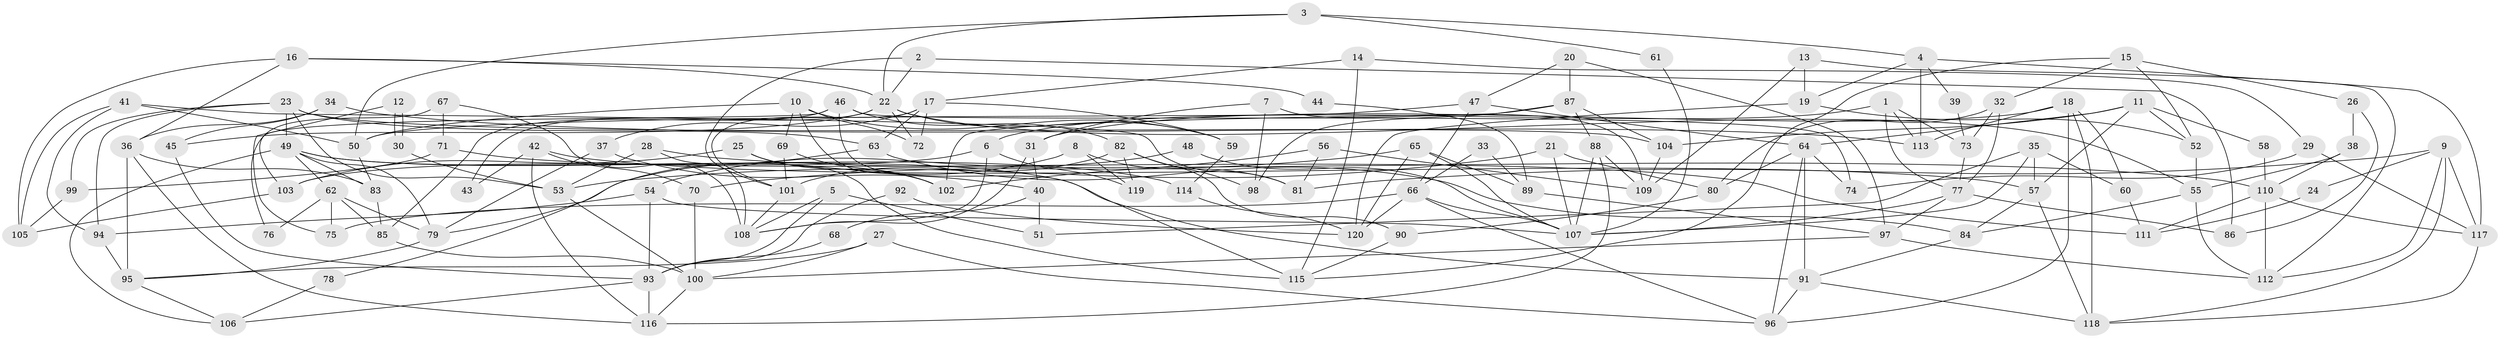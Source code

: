 // Generated by graph-tools (version 1.1) at 2025/11/02/27/25 16:11:22]
// undirected, 120 vertices, 240 edges
graph export_dot {
graph [start="1"]
  node [color=gray90,style=filled];
  1;
  2;
  3;
  4;
  5;
  6;
  7;
  8;
  9;
  10;
  11;
  12;
  13;
  14;
  15;
  16;
  17;
  18;
  19;
  20;
  21;
  22;
  23;
  24;
  25;
  26;
  27;
  28;
  29;
  30;
  31;
  32;
  33;
  34;
  35;
  36;
  37;
  38;
  39;
  40;
  41;
  42;
  43;
  44;
  45;
  46;
  47;
  48;
  49;
  50;
  51;
  52;
  53;
  54;
  55;
  56;
  57;
  58;
  59;
  60;
  61;
  62;
  63;
  64;
  65;
  66;
  67;
  68;
  69;
  70;
  71;
  72;
  73;
  74;
  75;
  76;
  77;
  78;
  79;
  80;
  81;
  82;
  83;
  84;
  85;
  86;
  87;
  88;
  89;
  90;
  91;
  92;
  93;
  94;
  95;
  96;
  97;
  98;
  99;
  100;
  101;
  102;
  103;
  104;
  105;
  106;
  107;
  108;
  109;
  110;
  111;
  112;
  113;
  114;
  115;
  116;
  117;
  118;
  119;
  120;
  1 -- 73;
  1 -- 77;
  1 -- 6;
  1 -- 113;
  2 -- 101;
  2 -- 22;
  2 -- 86;
  3 -- 4;
  3 -- 50;
  3 -- 22;
  3 -- 61;
  4 -- 113;
  4 -- 19;
  4 -- 39;
  4 -- 117;
  5 -- 93;
  5 -- 51;
  5 -- 108;
  6 -- 103;
  6 -- 108;
  6 -- 119;
  7 -- 109;
  7 -- 98;
  7 -- 31;
  8 -- 119;
  8 -- 81;
  8 -- 79;
  9 -- 81;
  9 -- 118;
  9 -- 24;
  9 -- 112;
  9 -- 117;
  10 -- 72;
  10 -- 69;
  10 -- 50;
  10 -- 59;
  10 -- 102;
  11 -- 57;
  11 -- 52;
  11 -- 58;
  11 -- 64;
  11 -- 104;
  12 -- 30;
  12 -- 30;
  12 -- 75;
  13 -- 112;
  13 -- 109;
  13 -- 19;
  14 -- 29;
  14 -- 17;
  14 -- 115;
  15 -- 32;
  15 -- 115;
  15 -- 26;
  15 -- 52;
  16 -- 22;
  16 -- 36;
  16 -- 44;
  16 -- 105;
  17 -- 63;
  17 -- 59;
  17 -- 37;
  17 -- 72;
  17 -- 101;
  18 -- 118;
  18 -- 31;
  18 -- 60;
  18 -- 96;
  18 -- 113;
  19 -- 52;
  19 -- 120;
  20 -- 87;
  20 -- 97;
  20 -- 47;
  21 -- 53;
  21 -- 107;
  21 -- 80;
  22 -- 59;
  22 -- 43;
  22 -- 45;
  22 -- 55;
  22 -- 72;
  23 -- 49;
  23 -- 94;
  23 -- 53;
  23 -- 63;
  23 -- 99;
  23 -- 104;
  24 -- 111;
  25 -- 115;
  25 -- 102;
  25 -- 103;
  26 -- 38;
  26 -- 86;
  27 -- 96;
  27 -- 100;
  27 -- 95;
  28 -- 53;
  28 -- 108;
  28 -- 110;
  29 -- 117;
  29 -- 74;
  30 -- 53;
  31 -- 108;
  31 -- 40;
  32 -- 80;
  32 -- 77;
  32 -- 73;
  33 -- 89;
  33 -- 66;
  34 -- 45;
  34 -- 113;
  34 -- 36;
  35 -- 57;
  35 -- 107;
  35 -- 51;
  35 -- 60;
  36 -- 83;
  36 -- 95;
  36 -- 116;
  37 -- 79;
  37 -- 40;
  38 -- 110;
  38 -- 55;
  39 -- 73;
  40 -- 51;
  40 -- 68;
  41 -- 50;
  41 -- 105;
  41 -- 81;
  41 -- 94;
  42 -- 57;
  42 -- 116;
  42 -- 43;
  42 -- 70;
  44 -- 89;
  45 -- 93;
  46 -- 115;
  46 -- 85;
  46 -- 74;
  46 -- 76;
  46 -- 82;
  47 -- 64;
  47 -- 50;
  47 -- 66;
  48 -- 107;
  48 -- 54;
  49 -- 83;
  49 -- 79;
  49 -- 62;
  49 -- 91;
  49 -- 106;
  49 -- 114;
  50 -- 83;
  52 -- 55;
  53 -- 100;
  54 -- 94;
  54 -- 107;
  54 -- 93;
  55 -- 112;
  55 -- 84;
  56 -- 102;
  56 -- 109;
  56 -- 81;
  57 -- 84;
  57 -- 118;
  58 -- 110;
  59 -- 114;
  60 -- 111;
  61 -- 107;
  62 -- 79;
  62 -- 75;
  62 -- 76;
  62 -- 85;
  63 -- 84;
  63 -- 78;
  64 -- 91;
  64 -- 74;
  64 -- 80;
  64 -- 96;
  65 -- 70;
  65 -- 120;
  65 -- 89;
  65 -- 107;
  66 -- 96;
  66 -- 75;
  66 -- 107;
  66 -- 120;
  67 -- 108;
  67 -- 71;
  67 -- 103;
  68 -- 93;
  69 -- 101;
  69 -- 102;
  70 -- 100;
  71 -- 111;
  71 -- 99;
  73 -- 77;
  77 -- 86;
  77 -- 107;
  77 -- 97;
  78 -- 106;
  79 -- 95;
  80 -- 90;
  82 -- 101;
  82 -- 90;
  82 -- 98;
  82 -- 119;
  83 -- 85;
  84 -- 91;
  85 -- 100;
  87 -- 88;
  87 -- 104;
  87 -- 98;
  87 -- 102;
  88 -- 116;
  88 -- 107;
  88 -- 109;
  89 -- 97;
  90 -- 115;
  91 -- 96;
  91 -- 118;
  92 -- 93;
  92 -- 120;
  93 -- 106;
  93 -- 116;
  94 -- 95;
  95 -- 106;
  97 -- 112;
  97 -- 100;
  99 -- 105;
  100 -- 116;
  101 -- 108;
  103 -- 105;
  104 -- 109;
  110 -- 117;
  110 -- 111;
  110 -- 112;
  114 -- 120;
  117 -- 118;
}
